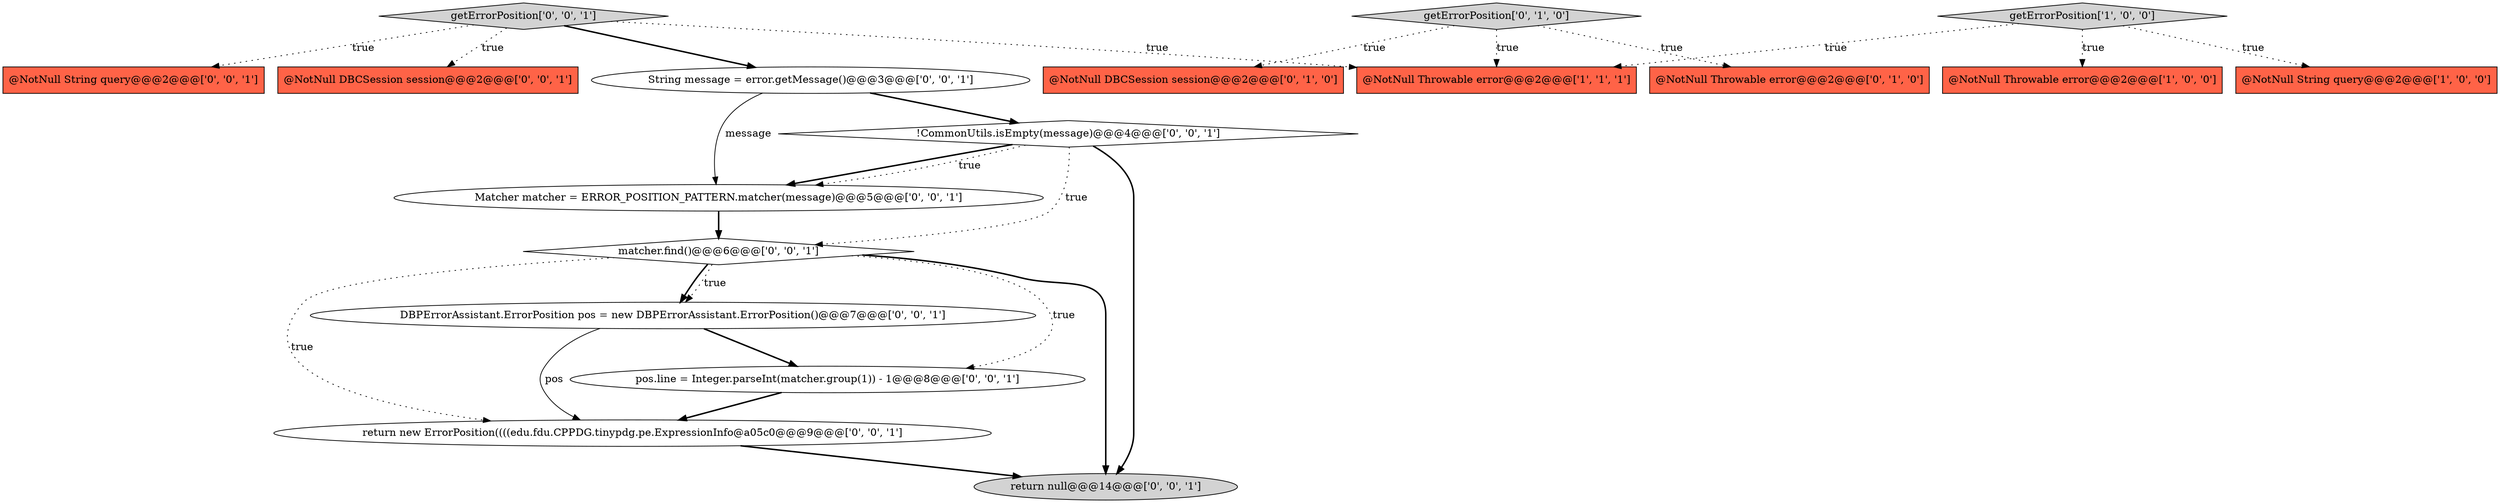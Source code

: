 digraph {
11 [style = filled, label = "@NotNull String query@@@2@@@['0', '0', '1']", fillcolor = tomato, shape = box image = "AAA0AAABBB3BBB"];
16 [style = filled, label = "getErrorPosition['0', '0', '1']", fillcolor = lightgray, shape = diamond image = "AAA0AAABBB3BBB"];
9 [style = filled, label = "DBPErrorAssistant.ErrorPosition pos = new DBPErrorAssistant.ErrorPosition()@@@7@@@['0', '0', '1']", fillcolor = white, shape = ellipse image = "AAA0AAABBB3BBB"];
6 [style = filled, label = "@NotNull Throwable error@@@2@@@['0', '1', '0']", fillcolor = tomato, shape = box image = "AAA0AAABBB2BBB"];
17 [style = filled, label = "pos.line = Integer.parseInt(matcher.group(1)) - 1@@@8@@@['0', '0', '1']", fillcolor = white, shape = ellipse image = "AAA0AAABBB3BBB"];
1 [style = filled, label = "@NotNull Throwable error@@@2@@@['1', '0', '0']", fillcolor = tomato, shape = box image = "AAA0AAABBB1BBB"];
5 [style = filled, label = "getErrorPosition['0', '1', '0']", fillcolor = lightgray, shape = diamond image = "AAA0AAABBB2BBB"];
7 [style = filled, label = "@NotNull DBCSession session@@@2@@@['0', '0', '1']", fillcolor = tomato, shape = box image = "AAA0AAABBB3BBB"];
4 [style = filled, label = "@NotNull DBCSession session@@@2@@@['0', '1', '0']", fillcolor = tomato, shape = box image = "AAA0AAABBB2BBB"];
0 [style = filled, label = "@NotNull String query@@@2@@@['1', '0', '0']", fillcolor = tomato, shape = box image = "AAA0AAABBB1BBB"];
8 [style = filled, label = "matcher.find()@@@6@@@['0', '0', '1']", fillcolor = white, shape = diamond image = "AAA0AAABBB3BBB"];
14 [style = filled, label = "String message = error.getMessage()@@@3@@@['0', '0', '1']", fillcolor = white, shape = ellipse image = "AAA0AAABBB3BBB"];
13 [style = filled, label = "return new ErrorPosition((((edu.fdu.CPPDG.tinypdg.pe.ExpressionInfo@a05c0@@@9@@@['0', '0', '1']", fillcolor = white, shape = ellipse image = "AAA0AAABBB3BBB"];
10 [style = filled, label = "return null@@@14@@@['0', '0', '1']", fillcolor = lightgray, shape = ellipse image = "AAA0AAABBB3BBB"];
15 [style = filled, label = "Matcher matcher = ERROR_POSITION_PATTERN.matcher(message)@@@5@@@['0', '0', '1']", fillcolor = white, shape = ellipse image = "AAA0AAABBB3BBB"];
3 [style = filled, label = "getErrorPosition['1', '0', '0']", fillcolor = lightgray, shape = diamond image = "AAA0AAABBB1BBB"];
12 [style = filled, label = "!CommonUtils.isEmpty(message)@@@4@@@['0', '0', '1']", fillcolor = white, shape = diamond image = "AAA0AAABBB3BBB"];
2 [style = filled, label = "@NotNull Throwable error@@@2@@@['1', '1', '1']", fillcolor = tomato, shape = box image = "AAA0AAABBB1BBB"];
8->9 [style = bold, label=""];
16->2 [style = dotted, label="true"];
3->1 [style = dotted, label="true"];
12->15 [style = bold, label=""];
5->4 [style = dotted, label="true"];
12->15 [style = dotted, label="true"];
14->12 [style = bold, label=""];
16->7 [style = dotted, label="true"];
9->13 [style = solid, label="pos"];
3->0 [style = dotted, label="true"];
14->15 [style = solid, label="message"];
5->6 [style = dotted, label="true"];
12->8 [style = dotted, label="true"];
12->10 [style = bold, label=""];
9->17 [style = bold, label=""];
17->13 [style = bold, label=""];
3->2 [style = dotted, label="true"];
16->14 [style = bold, label=""];
16->11 [style = dotted, label="true"];
13->10 [style = bold, label=""];
15->8 [style = bold, label=""];
8->17 [style = dotted, label="true"];
5->2 [style = dotted, label="true"];
8->10 [style = bold, label=""];
8->13 [style = dotted, label="true"];
8->9 [style = dotted, label="true"];
}
